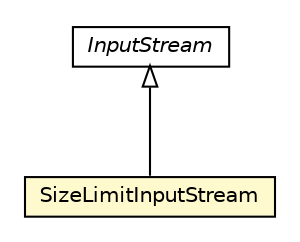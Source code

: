 #!/usr/local/bin/dot
#
# Class diagram 
# Generated by UMLGraph version 5.1 (http://www.umlgraph.org/)
#

digraph G {
	edge [fontname="Helvetica",fontsize=10,labelfontname="Helvetica",labelfontsize=10];
	node [fontname="Helvetica",fontsize=10,shape=plaintext];
	nodesep=0.25;
	ranksep=0.5;
	// com.gc.iotools.stream.is.SizeLimitInputStream
	c1220 [label=<<table title="com.gc.iotools.stream.is.SizeLimitInputStream" border="0" cellborder="1" cellspacing="0" cellpadding="2" port="p" bgcolor="lemonChiffon" href="./SizeLimitInputStream.html">
		<tr><td><table border="0" cellspacing="0" cellpadding="1">
<tr><td align="center" balign="center"> SizeLimitInputStream </td></tr>
		</table></td></tr>
		</table>>, fontname="Helvetica", fontcolor="black", fontsize=10.0];
	//com.gc.iotools.stream.is.SizeLimitInputStream extends java.io.InputStream
	c1237:p -> c1220:p [dir=back,arrowtail=empty];
	// java.io.InputStream
	c1237 [label=<<table title="java.io.InputStream" border="0" cellborder="1" cellspacing="0" cellpadding="2" port="p" href="http://java.sun.com/j2se/1.5.0/docs/api/java/io/InputStream.html">
		<tr><td><table border="0" cellspacing="0" cellpadding="1">
<tr><td align="center" balign="center"><font face="Helvetica-Oblique"> InputStream </font></td></tr>
		</table></td></tr>
		</table>>, fontname="Helvetica", fontcolor="black", fontsize=10.0];
}


